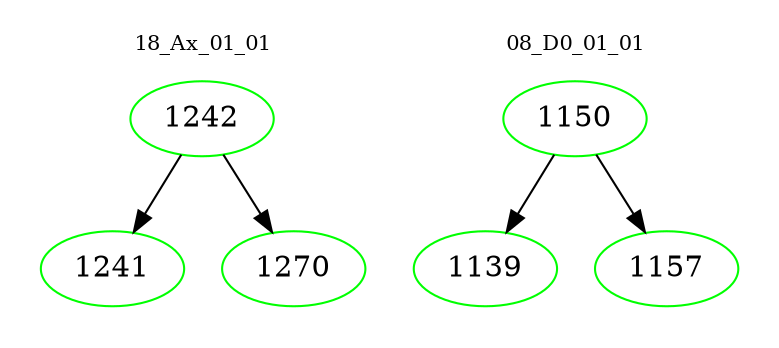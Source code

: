 digraph{
subgraph cluster_0 {
color = white
label = "18_Ax_01_01";
fontsize=10;
T0_1242 [label="1242", color="green"]
T0_1242 -> T0_1241 [color="black"]
T0_1241 [label="1241", color="green"]
T0_1242 -> T0_1270 [color="black"]
T0_1270 [label="1270", color="green"]
}
subgraph cluster_1 {
color = white
label = "08_D0_01_01";
fontsize=10;
T1_1150 [label="1150", color="green"]
T1_1150 -> T1_1139 [color="black"]
T1_1139 [label="1139", color="green"]
T1_1150 -> T1_1157 [color="black"]
T1_1157 [label="1157", color="green"]
}
}
